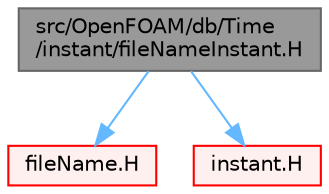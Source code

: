 digraph "src/OpenFOAM/db/Time/instant/fileNameInstant.H"
{
 // LATEX_PDF_SIZE
  bgcolor="transparent";
  edge [fontname=Helvetica,fontsize=10,labelfontname=Helvetica,labelfontsize=10];
  node [fontname=Helvetica,fontsize=10,shape=box,height=0.2,width=0.4];
  Node1 [id="Node000001",label="src/OpenFOAM/db/Time\l/instant/fileNameInstant.H",height=0.2,width=0.4,color="gray40", fillcolor="grey60", style="filled", fontcolor="black",tooltip=" "];
  Node1 -> Node2 [id="edge1_Node000001_Node000002",color="steelblue1",style="solid",tooltip=" "];
  Node2 [id="Node000002",label="fileName.H",height=0.2,width=0.4,color="red", fillcolor="#FFF0F0", style="filled",URL="$fileName_8H.html",tooltip=" "];
  Node1 -> Node16 [id="edge2_Node000001_Node000016",color="steelblue1",style="solid",tooltip=" "];
  Node16 [id="Node000016",label="instant.H",height=0.2,width=0.4,color="red", fillcolor="#FFF0F0", style="filled",URL="$instant_8H.html",tooltip=" "];
}
